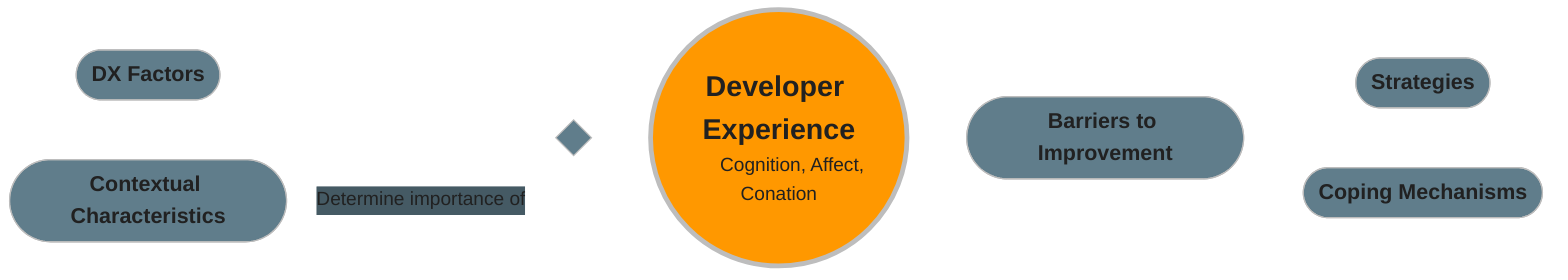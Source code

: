 %%{
  init: {
    'theme': 'base',
    'themeVariables': {
      'primaryColor': '#607D8B',
      'primaryTextColor': '#212121',
      'primaryBorderColor': '#BDBDBD',
      'lineColor': '#FFFFFF',
      'secondaryColor': '#455A64',
      'tertiaryColor': '#CFD8DC'
    }
  }
}%%

graph LR;
    DxFactors([<font size=4><b>DX Factors</b></font>])

    Contextual([<font size=4><b>Contextual Characteristics])

    DX((<font size=5><b>Developer Experience</b></font>
      Cognition, Affect, Conation))

Barriers([<font size=4><b>Barriers to Improvement</b></font>])

Strategies([<font size=4><b>Strategies</b></font>])

Coping([<font size=4><b>Coping Mechanisms</b></font>])

Importance{" "}

DxFactors --> Importance --> DX

Contextual -->|Determine importance of| Importance

DX --> Barriers

Barriers --> Strategies & Coping


classDef orange fill:#FF9800,stroke-width:4px;
class DX orange